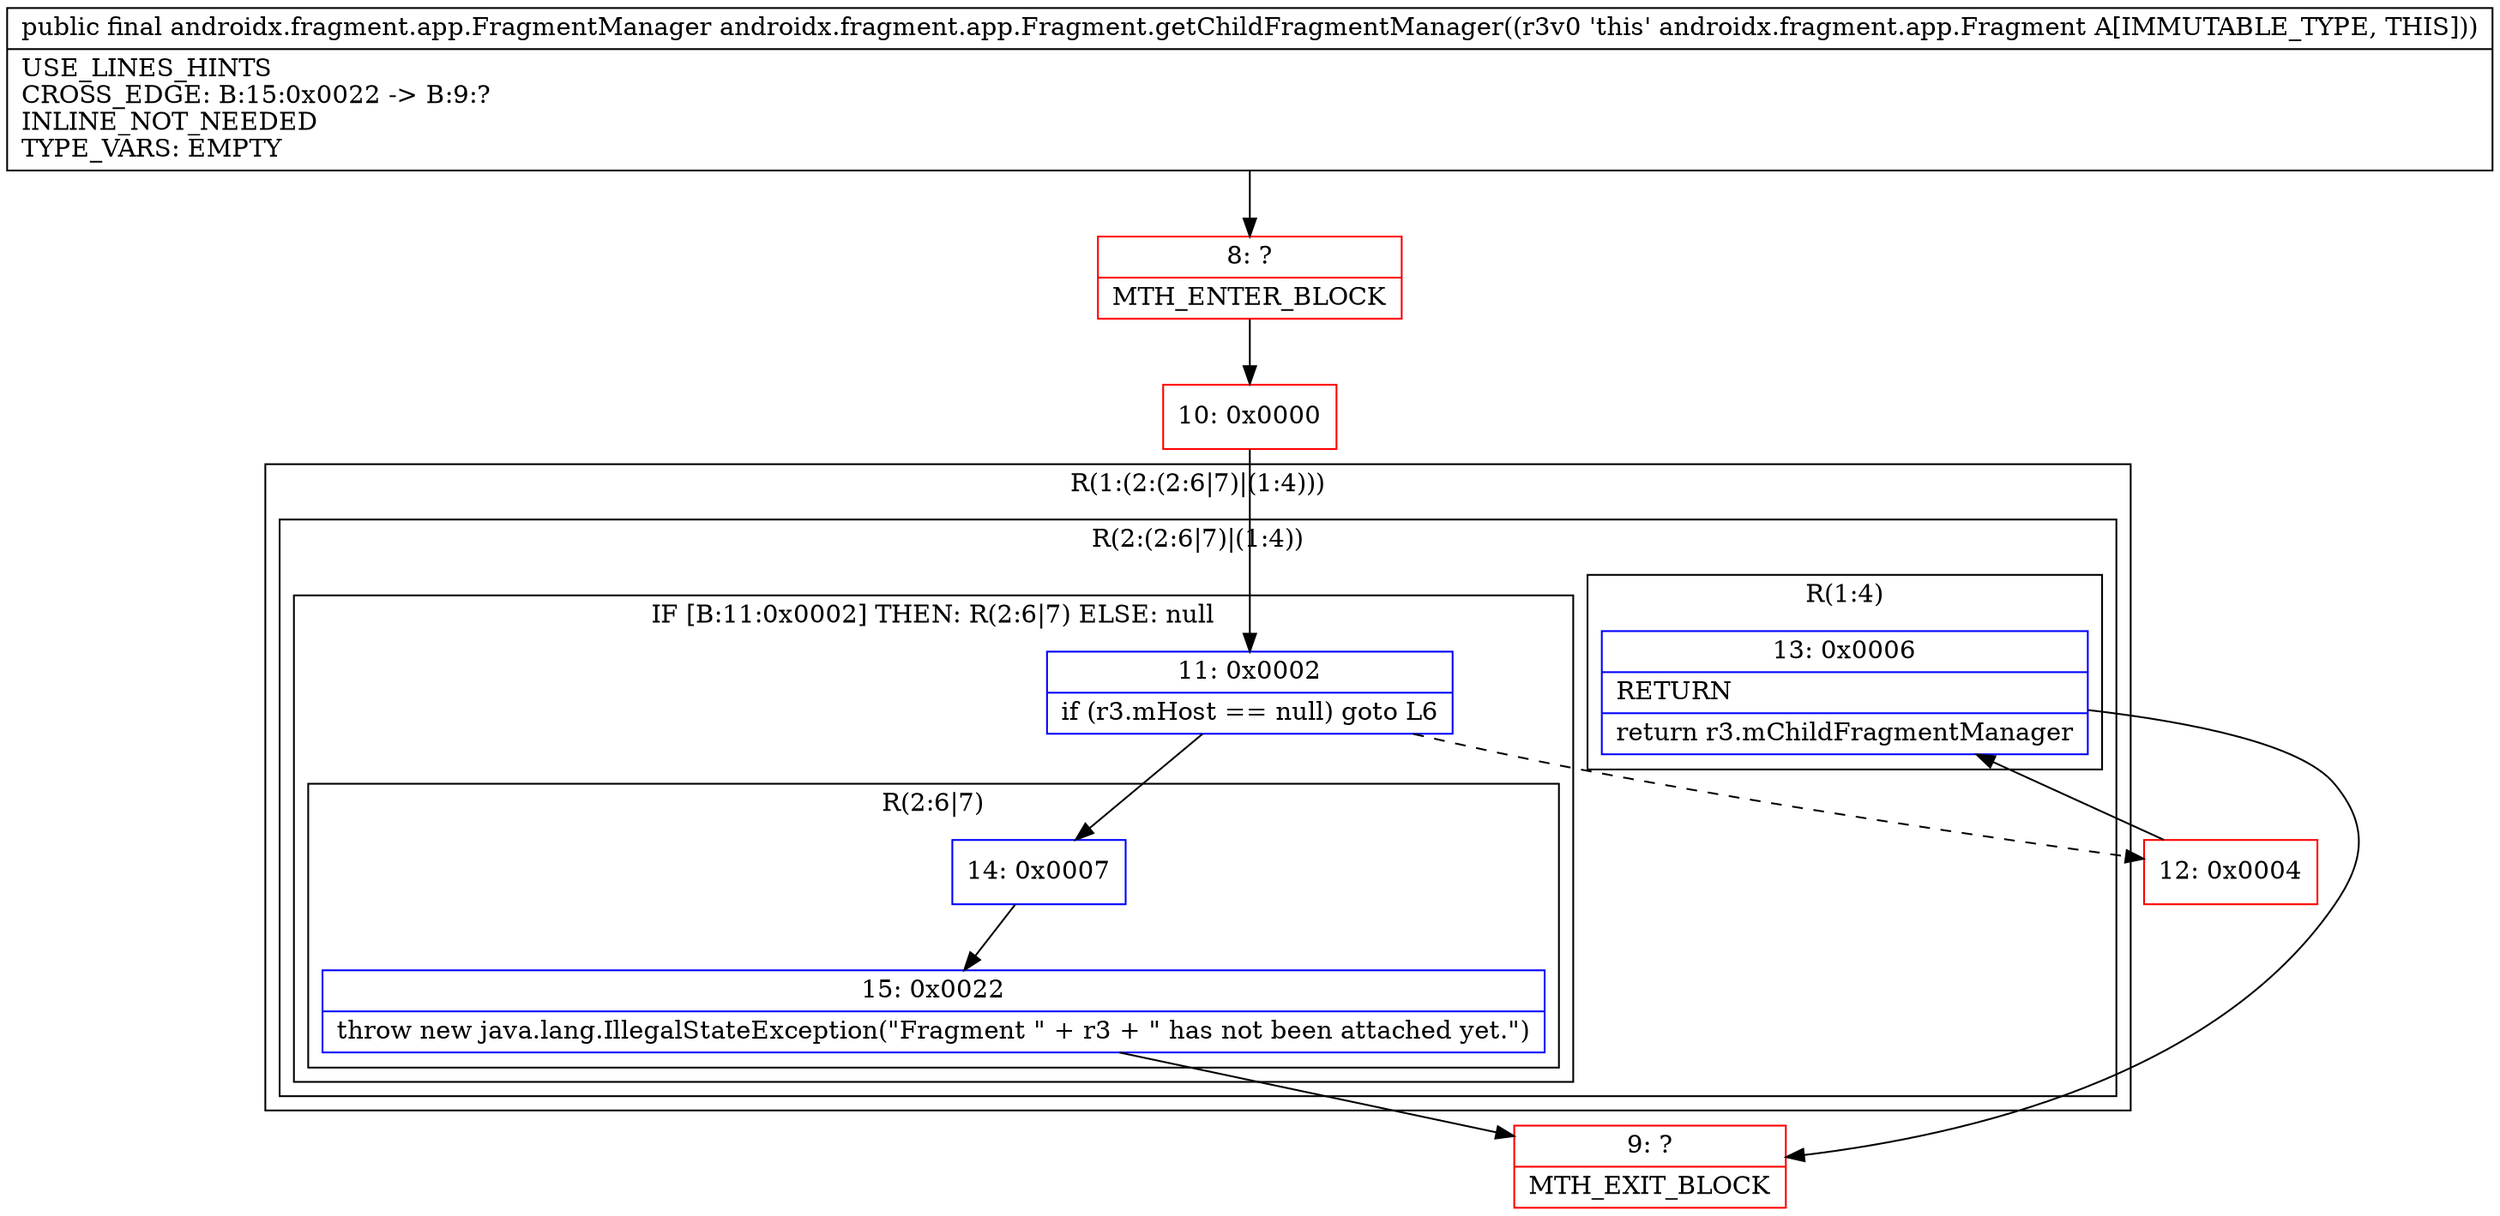 digraph "CFG forandroidx.fragment.app.Fragment.getChildFragmentManager()Landroidx\/fragment\/app\/FragmentManager;" {
subgraph cluster_Region_744921564 {
label = "R(1:(2:(2:6|7)|(1:4)))";
node [shape=record,color=blue];
subgraph cluster_Region_1361404283 {
label = "R(2:(2:6|7)|(1:4))";
node [shape=record,color=blue];
subgraph cluster_IfRegion_97933769 {
label = "IF [B:11:0x0002] THEN: R(2:6|7) ELSE: null";
node [shape=record,color=blue];
Node_11 [shape=record,label="{11\:\ 0x0002|if (r3.mHost == null) goto L6\l}"];
subgraph cluster_Region_1492326197 {
label = "R(2:6|7)";
node [shape=record,color=blue];
Node_14 [shape=record,label="{14\:\ 0x0007}"];
Node_15 [shape=record,label="{15\:\ 0x0022|throw new java.lang.IllegalStateException(\"Fragment \" + r3 + \" has not been attached yet.\")\l}"];
}
}
subgraph cluster_Region_1078185358 {
label = "R(1:4)";
node [shape=record,color=blue];
Node_13 [shape=record,label="{13\:\ 0x0006|RETURN\l|return r3.mChildFragmentManager\l}"];
}
}
}
Node_8 [shape=record,color=red,label="{8\:\ ?|MTH_ENTER_BLOCK\l}"];
Node_10 [shape=record,color=red,label="{10\:\ 0x0000}"];
Node_12 [shape=record,color=red,label="{12\:\ 0x0004}"];
Node_9 [shape=record,color=red,label="{9\:\ ?|MTH_EXIT_BLOCK\l}"];
MethodNode[shape=record,label="{public final androidx.fragment.app.FragmentManager androidx.fragment.app.Fragment.getChildFragmentManager((r3v0 'this' androidx.fragment.app.Fragment A[IMMUTABLE_TYPE, THIS]))  | USE_LINES_HINTS\lCROSS_EDGE: B:15:0x0022 \-\> B:9:?\lINLINE_NOT_NEEDED\lTYPE_VARS: EMPTY\l}"];
MethodNode -> Node_8;Node_11 -> Node_12[style=dashed];
Node_11 -> Node_14;
Node_14 -> Node_15;
Node_15 -> Node_9;
Node_13 -> Node_9;
Node_8 -> Node_10;
Node_10 -> Node_11;
Node_12 -> Node_13;
}

